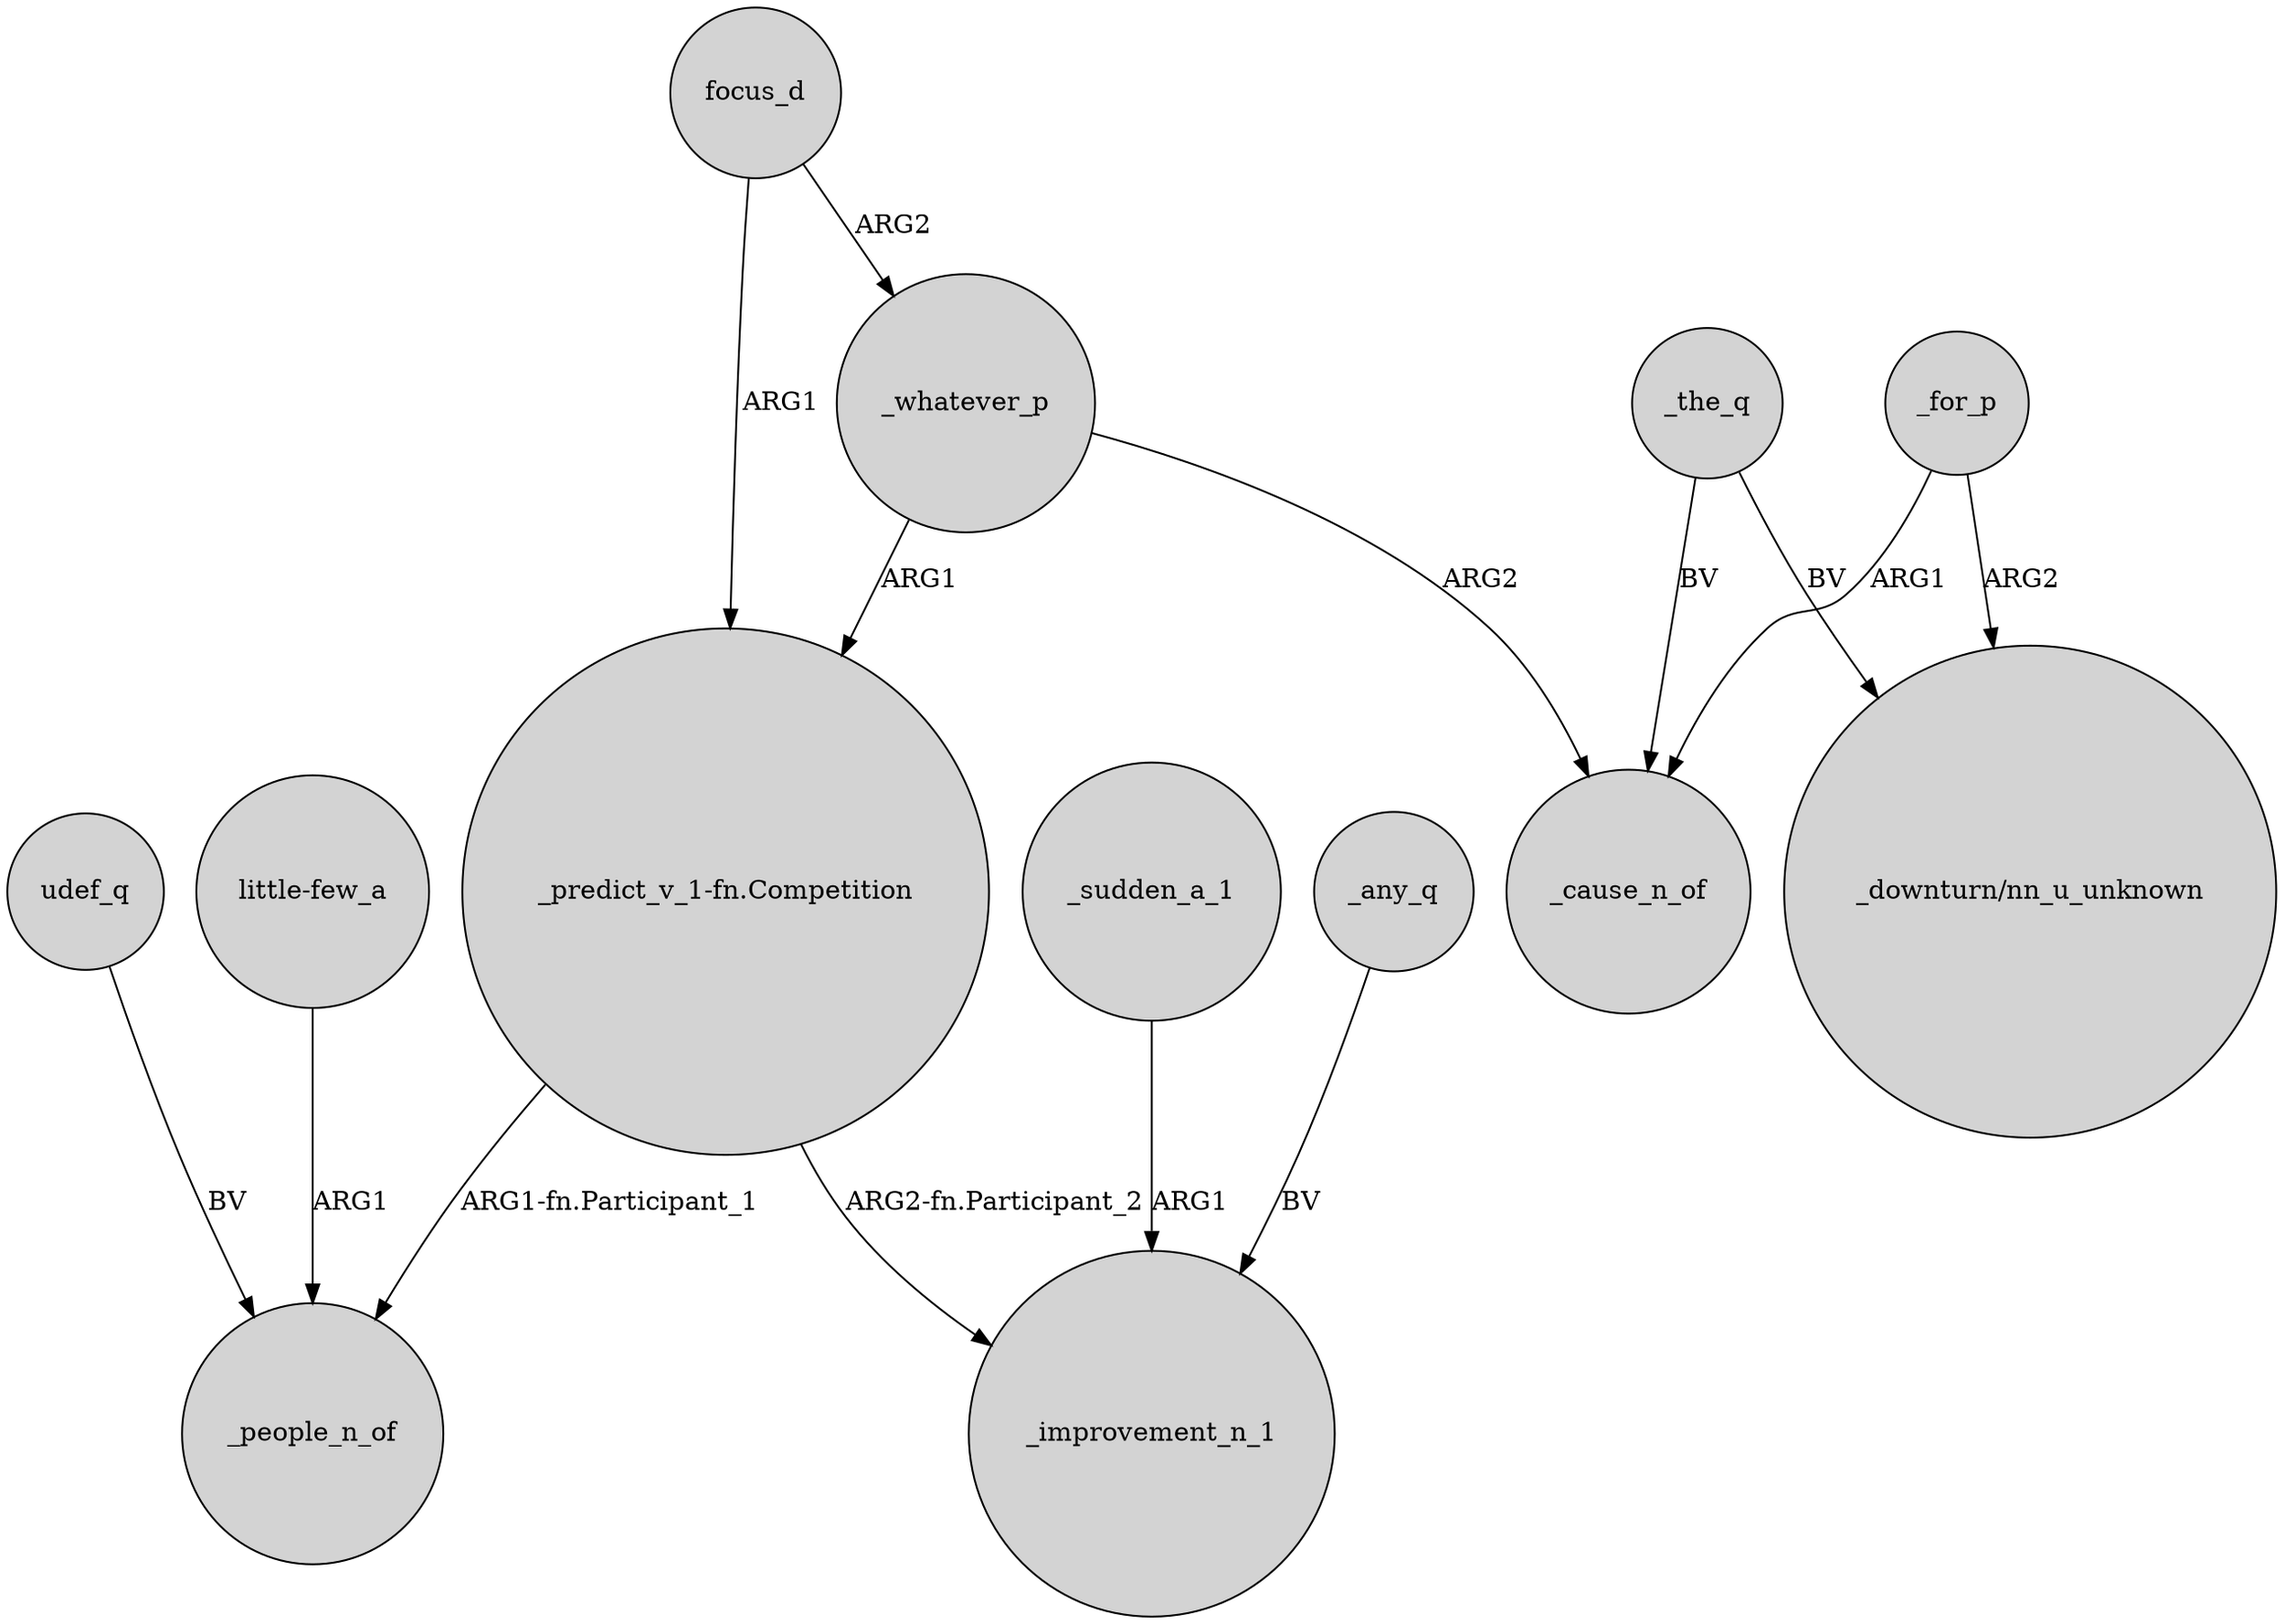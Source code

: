 digraph {
	node [shape=circle style=filled]
	udef_q -> _people_n_of [label=BV]
	_the_q -> "_downturn/nn_u_unknown" [label=BV]
	_sudden_a_1 -> _improvement_n_1 [label=ARG1]
	"little-few_a" -> _people_n_of [label=ARG1]
	focus_d -> "_predict_v_1-fn.Competition" [label=ARG1]
	focus_d -> _whatever_p [label=ARG2]
	"_predict_v_1-fn.Competition" -> _improvement_n_1 [label="ARG2-fn.Participant_2"]
	_the_q -> _cause_n_of [label=BV]
	_for_p -> "_downturn/nn_u_unknown" [label=ARG2]
	_whatever_p -> "_predict_v_1-fn.Competition" [label=ARG1]
	_whatever_p -> _cause_n_of [label=ARG2]
	_any_q -> _improvement_n_1 [label=BV]
	"_predict_v_1-fn.Competition" -> _people_n_of [label="ARG1-fn.Participant_1"]
	_for_p -> _cause_n_of [label=ARG1]
}
